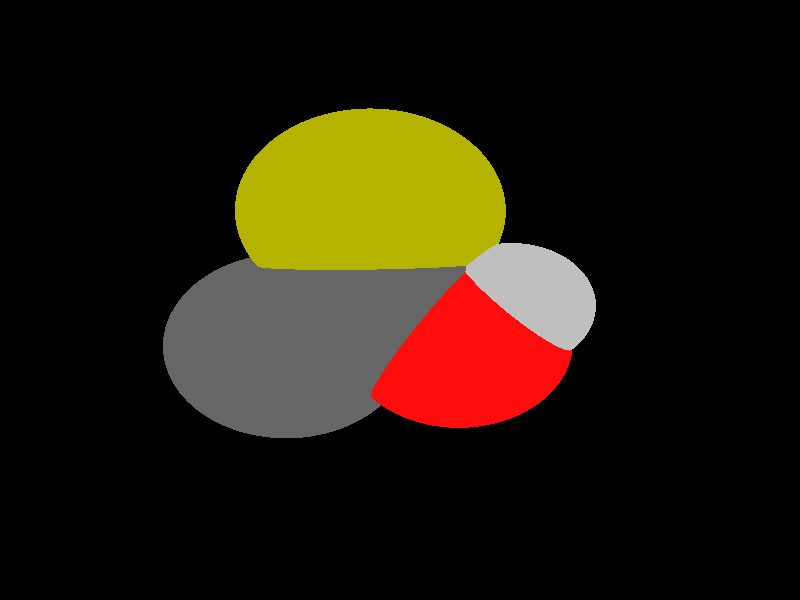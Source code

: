 global_settings {
	ambient_light rgb <0.200000002980232, 0.200000002980232, 0.200000002980232>
	max_trace_level 15
}

background { color rgb <0,0,0> }

camera {
	perspective
	location <4.02267098087032, 0.717876670895772, 14.3243602390146>
	angle 40
	up <0.215563999526835, 0.970537258197972, -0.107654969962184>
	right <0.944900601825628, -0.235133812524777, -0.227760714077582> * 1
	direction <-0.246363582490518, -0.0526262354451358, -0.967747624417291> }

light_source {
	<21.7005773701834, 10.2350478977161, 13.3642133373757>
	color rgb <1, 1, 1>
	fade_distance 37.6360994658754
	fade_power 0
	spotlight
	area_light <20, 0, 0>, <0, 0, 20>, 20, 20
	circular
	orient
	point_at <-21.7005773701834, -10.2350478977161, -13.3642133373757>
}

light_source {
	<-13.7034447038336, 15.8291789741938, -7.09485103671118>
	color rgb <0.300000011920929, 0.300000011920929, 0.300000011920929> shadowless
	fade_distance 37.6360994658754
	fade_power 0
	parallel
	point_at <13.7034447038336, -15.8291789741938, 7.09485103671118>
}

#default {
	finish {ambient 0.5 diffuse 1 specular 0.2 roughness .01 metallic 1}
}

union {
cylinder {
	<0.00350411301213765, -0.0355715074619202, -0.000557542476074776>, 	<-0.690785959699569, -0.284082516136302, -0.000396810778364351>, 0.075
	pigment { rgbt <0.400000005960464, 0.400000005960464, 0.400000005960464, 0> }
}
cylinder {
	<-0.690785959699569, -0.284082516136302, -0.000396810778364351>, 	<-1.38507603241128, -0.532593524810685, -0.000236079080653927>, 0.075
	pigment { rgbt <0.400000005960464, 0.400000005960464, 0.400000005960464, 0> }
}
cylinder {
	<0.113223152120083, -0.0604307578566909, -0.000568813649517113>, 	<0.276841706310613, 0.661717832873568, -0.000754524398122794>, 0.075
	pigment { rgbt <0.400000005960464, 0.400000005960464, 0.400000005960464, 0> }
}
cylinder {
	<-0.106214926095807, -0.0107122570671495, -0.000546271302632452>, 	<0.0574036280947235, 0.71143633366311, -0.000731982051238133>, 0.075
	pigment { rgbt <0.400000005960464, 0.400000005960464, 0.400000005960464, 0> }
}
cylinder {
	<0.276841706310613, 0.661717832873568, -0.000754524398122794>, 	<0.475064332298206, 1.53659532287449, -0.000979511548540177>, 0.075
	pigment { rgbt <0.699999988079071, 0.699999988079071, 0, 0> }
}
cylinder {
	<0.0574036280947235, 0.71143633366311, -0.000731982051238133>, 	<0.255626254082316, 1.58631382366403, -0.000956969201655516>, 0.075
	pigment { rgbt <0.699999988079071, 0.699999988079071, 0, 0> }
}
cylinder {
	<0.00350411301213765, -0.0355715074619202, -0.000557542476074776>, 	<0.507475575286408, -0.515406838080198, -0.00052854061779903>, 0.075
	pigment { rgbt <0.400000005960464, 0.400000005960464, 0.400000005960464, 0> }
}
cylinder {
	<0.507475575286408, -0.515406838080198, -0.00052854061779903>, 	<0.972338261346641, -0.958006384592656, -0.000501789337720667>, 0.075
	pigment { rgbt <1, 0.0500000007450581, 0.0500000007450581, 0> }
}
cylinder {
	<0.972338261346641, -0.958006384592656, -0.000501789337720667>, 	<1.47763928563378, -0.676104425864591, -0.000641962109163685>, 0.075
	pigment { rgbt <1, 0.0500000007450581, 0.0500000007450581, 0> }
}
cylinder {
	<1.47763928563378, -0.676104425864591, -0.000641962109163685>, 	<1.81788836486223, -0.486283156404, -0.000736348730452791>, 0.075
	pigment { rgbt <0.75, 0.75, 0.75, 0> }
}
sphere {
	<0.00350411301213765, -0.0355715074619202, -0.000557542476074776>, 0.4104
	pigment { rgbt <0.400000005960464, 0.400000005960464, 0.400000005960464,0> }
}
sphere {
	<-1.38507603241128, -0.532593524810685, -0.000236079080653927>, 0.4104
	pigment { rgbt <0.400000005960464, 0.400000005960464, 0.400000005960464,0> }
}
sphere {
	<0.365345293190261, 1.56145457326926, -0.00096824037509784>, 0.567
	pigment { rgbt <0.699999988079071, 0.699999988079071, 0,0> }
}
sphere {
	<0.972338261346641, -0.958006384592656, -0.000501789337720667>, 0.3564
	pigment { rgbt <1, 0.0500000007450581, 0.0500000007450581,0> }
}
sphere {
	<1.81788836486223, -0.486283156404, -0.000736348730452791>, 0.1674
	pigment { rgbt <0.75, 0.75, 0.75,0> }
}
}
merge {
}
union {
}
merge {
sphere {
	<0.00350411301213765, -0.0355715074619202, -0.000557542476074776>, 1.69983
	pigment { rgbt <0, 0, 0,0> }
}
sphere {
	<-1.38507603241128, -0.532593524810685, -0.000236079080653927>, 1.69983
	pigment { rgbt <0, 0, 0,0> }
}
sphere {
	<0.365345293190261, 1.56145457326926, -0.00096824037509784>, 1.79982
	pigment { rgbt <0, 0, 0,0> }
}
sphere {
	<0.972338261346641, -0.958006384592656, -0.000501789337720667>, 1.519848
	pigment { rgbt <0, 0, 0,0> }
}
sphere {
	<1.81788836486223, -0.486283156404, -0.000736348730452791>, 1.09989
	pigment { rgbt <0, 0, 0,0> }
}
sphere {
	<0.00350411301213765, -0.0355715074619202, -0.000557542476074776>, 1.7
	pigment { rgbt <0.400000005960464, 0.400000005960464, 0.400000005960464,0.350000023841858> }
}
sphere {
	<-1.38507603241128, -0.532593524810685, -0.000236079080653927>, 1.7
	pigment { rgbt <0.400000005960464, 0.400000005960464, 0.400000005960464,0.350000023841858> }
}
sphere {
	<0.365345293190261, 1.56145457326926, -0.00096824037509784>, 1.8
	pigment { rgbt <0.699999988079071, 0.699999988079071, 0,0.350000023841858> }
}
sphere {
	<0.972338261346641, -0.958006384592656, -0.000501789337720667>, 1.52
	pigment { rgbt <1, 0.0500000007450581, 0.0500000007450581,0.350000023841858> }
}
sphere {
	<1.81788836486223, -0.486283156404, -0.000736348730452791>, 1.1
	pigment { rgbt <0.75, 0.75, 0.75,0.350000023841858> }
}
}
